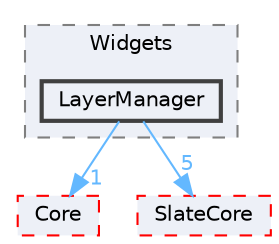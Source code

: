 digraph "LayerManager"
{
 // INTERACTIVE_SVG=YES
 // LATEX_PDF_SIZE
  bgcolor="transparent";
  edge [fontname=Helvetica,fontsize=10,labelfontname=Helvetica,labelfontsize=10];
  node [fontname=Helvetica,fontsize=10,shape=box,height=0.2,width=0.4];
  compound=true
  subgraph clusterdir_6228195a1e6fbec85444ea1bdf4c95f2 {
    graph [ bgcolor="#edf0f7", pencolor="grey50", label="Widgets", fontname=Helvetica,fontsize=10 style="filled,dashed", URL="dir_6228195a1e6fbec85444ea1bdf4c95f2.html",tooltip=""]
  dir_3b957519fefbfae24166862b79539b95 [label="LayerManager", fillcolor="#edf0f7", color="grey25", style="filled,bold", URL="dir_3b957519fefbfae24166862b79539b95.html",tooltip=""];
  }
  dir_0e6cddcc9caa1238c7f3774224afaa45 [label="Core", fillcolor="#edf0f7", color="red", style="filled,dashed", URL="dir_0e6cddcc9caa1238c7f3774224afaa45.html",tooltip=""];
  dir_f0f0d357c8c9eca10fb05693ae8c53b1 [label="SlateCore", fillcolor="#edf0f7", color="red", style="filled,dashed", URL="dir_f0f0d357c8c9eca10fb05693ae8c53b1.html",tooltip=""];
  dir_3b957519fefbfae24166862b79539b95->dir_0e6cddcc9caa1238c7f3774224afaa45 [headlabel="1", labeldistance=1.5 headhref="dir_000556_000266.html" href="dir_000556_000266.html" color="steelblue1" fontcolor="steelblue1"];
  dir_3b957519fefbfae24166862b79539b95->dir_f0f0d357c8c9eca10fb05693ae8c53b1 [headlabel="5", labeldistance=1.5 headhref="dir_000556_001045.html" href="dir_000556_001045.html" color="steelblue1" fontcolor="steelblue1"];
}
